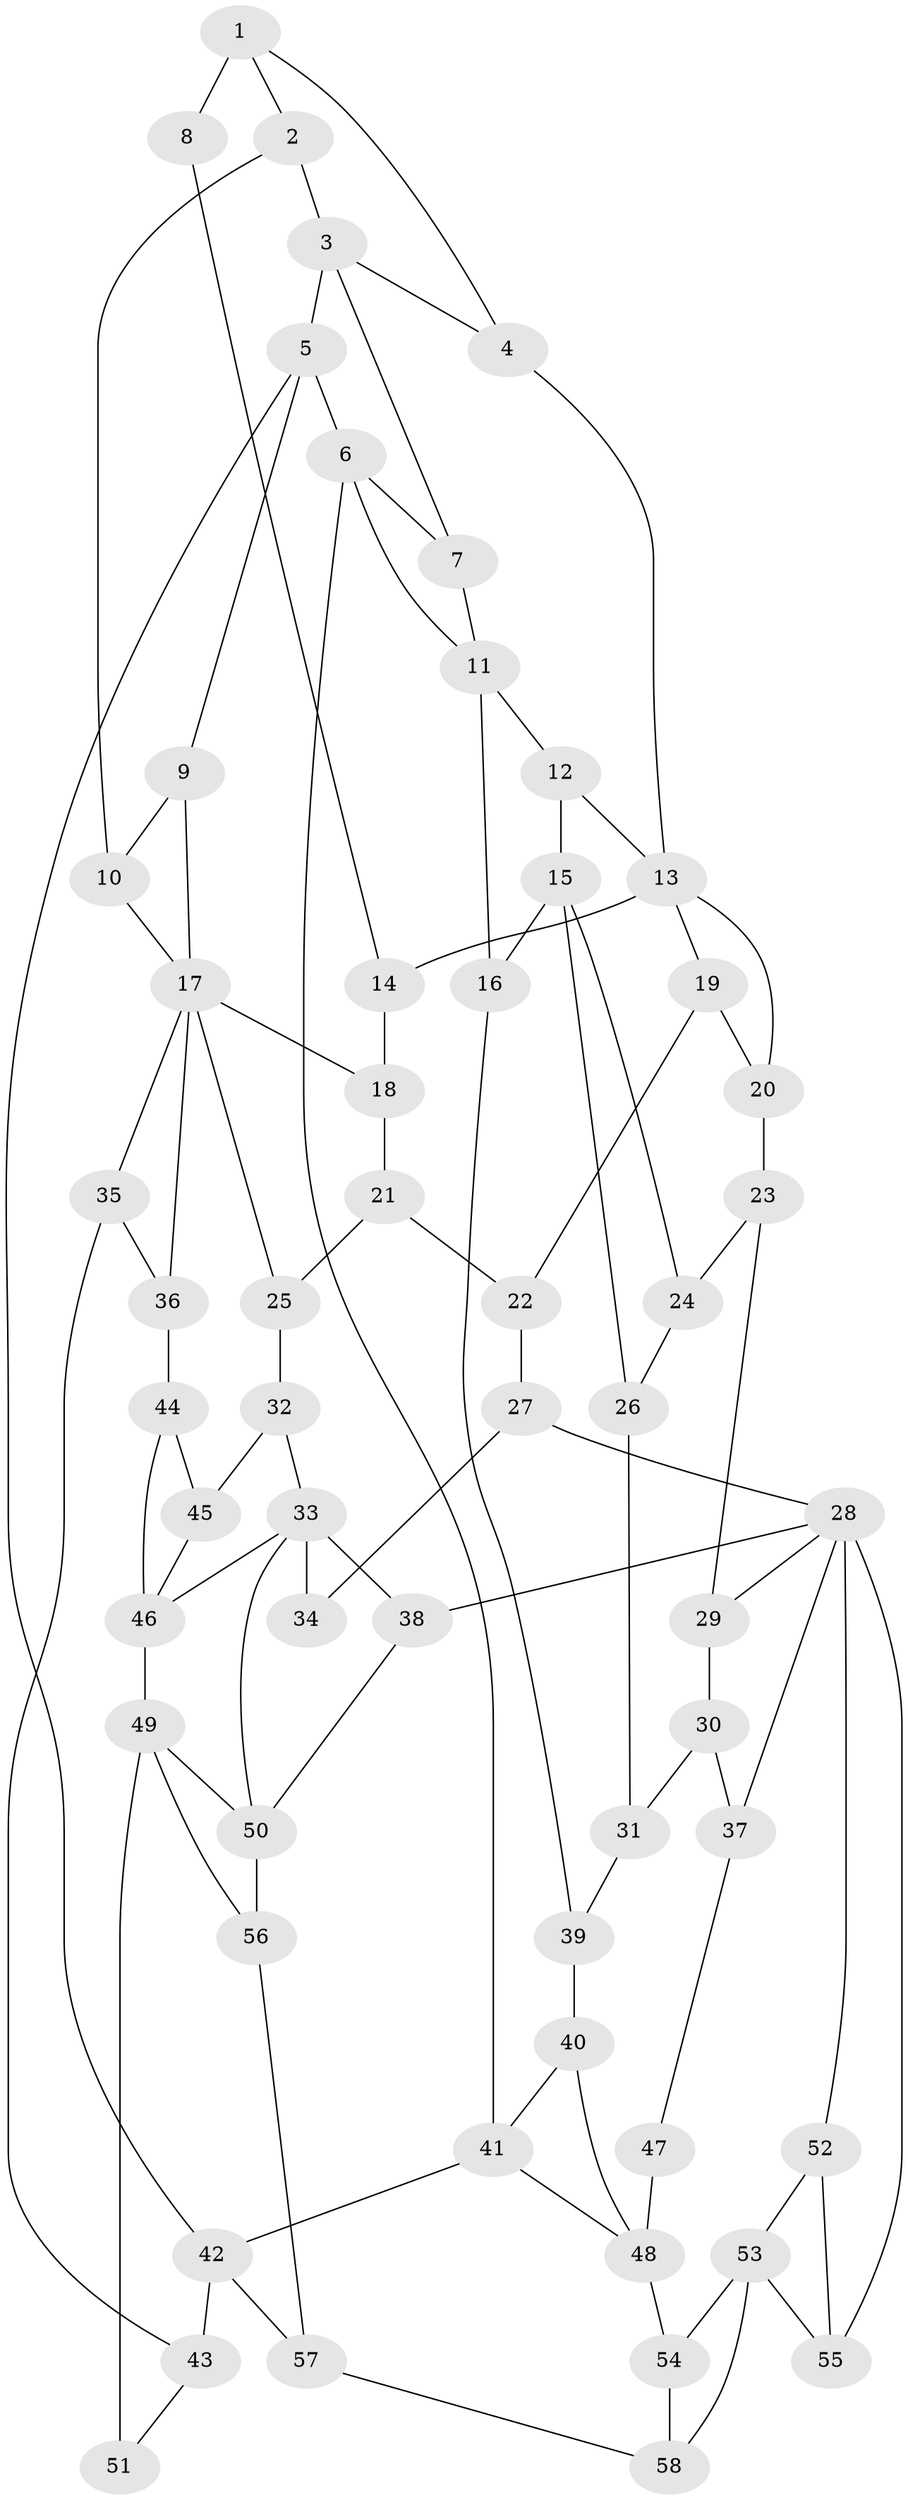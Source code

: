 // original degree distribution, {3: 0.020833333333333332, 6: 0.23958333333333334, 4: 0.2604166666666667, 5: 0.4791666666666667}
// Generated by graph-tools (version 1.1) at 2025/54/03/04/25 22:54:14]
// undirected, 58 vertices, 96 edges
graph export_dot {
  node [color=gray90,style=filled];
  1;
  2;
  3;
  4;
  5;
  6;
  7;
  8;
  9;
  10;
  11;
  12;
  13;
  14;
  15;
  16;
  17;
  18;
  19;
  20;
  21;
  22;
  23;
  24;
  25;
  26;
  27;
  28;
  29;
  30;
  31;
  32;
  33;
  34;
  35;
  36;
  37;
  38;
  39;
  40;
  41;
  42;
  43;
  44;
  45;
  46;
  47;
  48;
  49;
  50;
  51;
  52;
  53;
  54;
  55;
  56;
  57;
  58;
  1 -- 2 [weight=1.0];
  1 -- 4 [weight=1.0];
  1 -- 8 [weight=2.0];
  2 -- 3 [weight=1.0];
  2 -- 10 [weight=1.0];
  3 -- 4 [weight=1.0];
  3 -- 5 [weight=1.0];
  3 -- 7 [weight=1.0];
  4 -- 13 [weight=1.0];
  5 -- 6 [weight=1.0];
  5 -- 9 [weight=1.0];
  5 -- 42 [weight=1.0];
  6 -- 7 [weight=1.0];
  6 -- 11 [weight=1.0];
  6 -- 41 [weight=1.0];
  7 -- 11 [weight=1.0];
  8 -- 14 [weight=1.0];
  9 -- 10 [weight=1.0];
  9 -- 17 [weight=1.0];
  10 -- 17 [weight=1.0];
  11 -- 12 [weight=1.0];
  11 -- 16 [weight=2.0];
  12 -- 13 [weight=2.0];
  12 -- 15 [weight=2.0];
  13 -- 14 [weight=1.0];
  13 -- 19 [weight=1.0];
  13 -- 20 [weight=1.0];
  14 -- 18 [weight=1.0];
  15 -- 16 [weight=2.0];
  15 -- 24 [weight=1.0];
  15 -- 26 [weight=1.0];
  16 -- 39 [weight=1.0];
  17 -- 18 [weight=1.0];
  17 -- 25 [weight=1.0];
  17 -- 35 [weight=1.0];
  17 -- 36 [weight=1.0];
  18 -- 21 [weight=1.0];
  19 -- 20 [weight=1.0];
  19 -- 22 [weight=1.0];
  20 -- 23 [weight=1.0];
  21 -- 22 [weight=1.0];
  21 -- 25 [weight=1.0];
  22 -- 27 [weight=1.0];
  23 -- 24 [weight=1.0];
  23 -- 29 [weight=1.0];
  24 -- 26 [weight=1.0];
  25 -- 32 [weight=1.0];
  26 -- 31 [weight=1.0];
  27 -- 28 [weight=1.0];
  27 -- 34 [weight=1.0];
  28 -- 29 [weight=1.0];
  28 -- 37 [weight=1.0];
  28 -- 38 [weight=1.0];
  28 -- 52 [weight=1.0];
  28 -- 55 [weight=1.0];
  29 -- 30 [weight=1.0];
  30 -- 31 [weight=1.0];
  30 -- 37 [weight=1.0];
  31 -- 39 [weight=1.0];
  32 -- 33 [weight=1.0];
  32 -- 45 [weight=1.0];
  33 -- 34 [weight=2.0];
  33 -- 38 [weight=1.0];
  33 -- 46 [weight=1.0];
  33 -- 50 [weight=1.0];
  35 -- 36 [weight=1.0];
  35 -- 43 [weight=1.0];
  36 -- 44 [weight=1.0];
  37 -- 47 [weight=1.0];
  38 -- 50 [weight=1.0];
  39 -- 40 [weight=1.0];
  40 -- 41 [weight=1.0];
  40 -- 48 [weight=1.0];
  41 -- 42 [weight=1.0];
  41 -- 48 [weight=1.0];
  42 -- 43 [weight=1.0];
  42 -- 57 [weight=1.0];
  43 -- 51 [weight=1.0];
  44 -- 45 [weight=1.0];
  44 -- 46 [weight=1.0];
  45 -- 46 [weight=1.0];
  46 -- 49 [weight=2.0];
  47 -- 48 [weight=2.0];
  48 -- 54 [weight=2.0];
  49 -- 50 [weight=1.0];
  49 -- 51 [weight=2.0];
  49 -- 56 [weight=1.0];
  50 -- 56 [weight=1.0];
  52 -- 53 [weight=1.0];
  52 -- 55 [weight=1.0];
  53 -- 54 [weight=3.0];
  53 -- 55 [weight=1.0];
  53 -- 58 [weight=1.0];
  54 -- 58 [weight=1.0];
  56 -- 57 [weight=1.0];
  57 -- 58 [weight=1.0];
}
